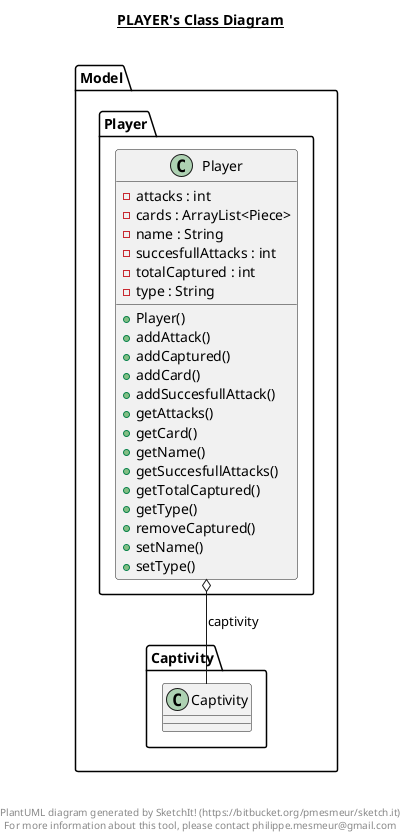 @startuml

title __PLAYER's Class Diagram__\n

  namespace Model.Player {
    class Model.Player.Player {
        - attacks : int
        - cards : ArrayList<Piece>
        - name : String
        - succesfullAttacks : int
        - totalCaptured : int
        - type : String
        + Player()
        + addAttack()
        + addCaptured()
        + addCard()
        + addSuccesfullAttack()
        + getAttacks()
        + getCard()
        + getName()
        + getSuccesfullAttacks()
        + getTotalCaptured()
        + getType()
        + removeCaptured()
        + setName()
        + setType()
    }
  }
  

  Model.Player.Player o-- Model.Captivity.Captivity : captivity


right footer


PlantUML diagram generated by SketchIt! (https://bitbucket.org/pmesmeur/sketch.it)
For more information about this tool, please contact philippe.mesmeur@gmail.com
endfooter

@enduml
